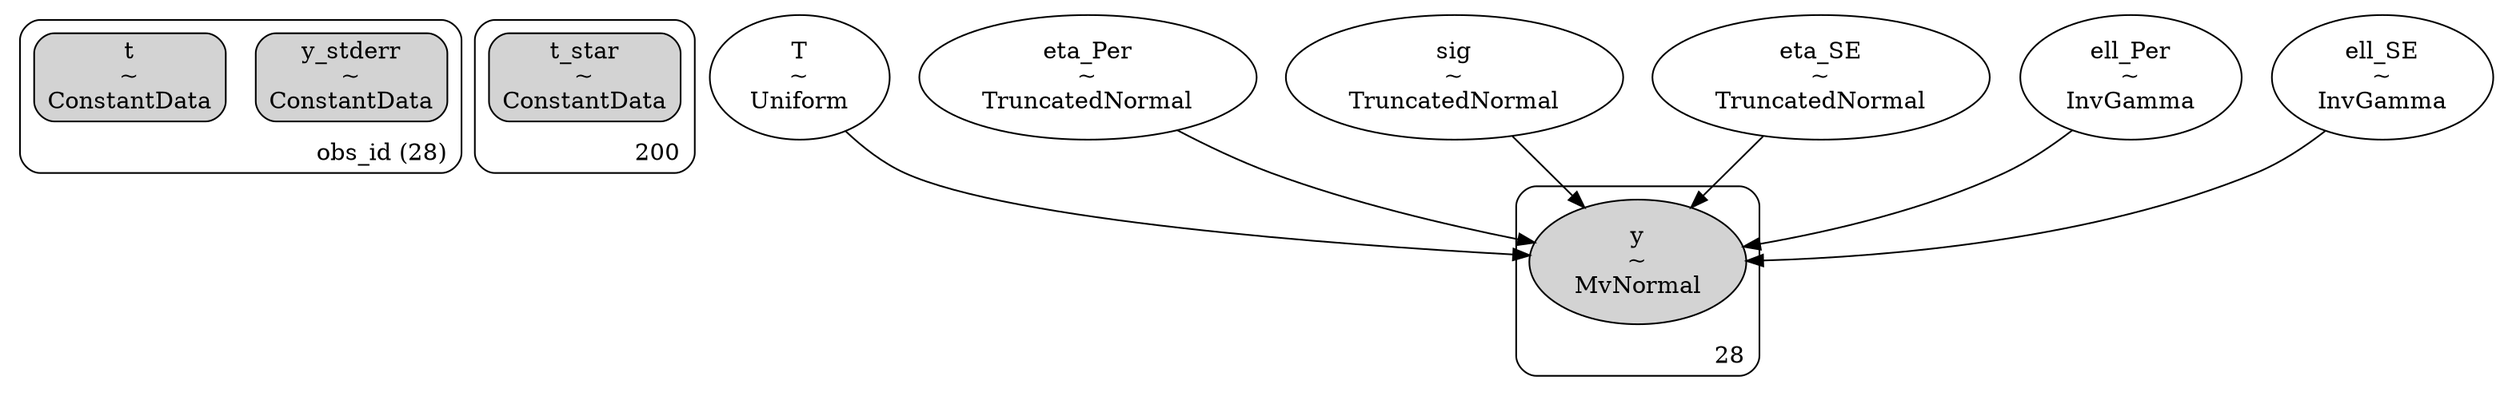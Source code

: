 digraph {
	subgraph "clusterobs_id (28)" {
		y_stderr [label="y_stderr
~
ConstantData" shape=box style="rounded, filled"]
		t [label="t
~
ConstantData" shape=box style="rounded, filled"]
		label="obs_id (28)" labeljust=r labelloc=b style=rounded
	}
	subgraph cluster200 {
		t_star [label="t_star
~
ConstantData" shape=box style="rounded, filled"]
		label=200 labeljust=r labelloc=b style=rounded
	}
	T [label="T
~
Uniform" shape=ellipse]
	eta_Per [label="eta_Per
~
TruncatedNormal" shape=ellipse]
	sig [label="sig
~
TruncatedNormal" shape=ellipse]
	eta_SE [label="eta_SE
~
TruncatedNormal" shape=ellipse]
	ell_Per [label="ell_Per
~
InvGamma" shape=ellipse]
	ell_SE [label="ell_SE
~
InvGamma" shape=ellipse]
	subgraph cluster28 {
		y [label="y
~
MvNormal" shape=ellipse style=filled]
		label=28 labeljust=r labelloc=b style=rounded
	}
	sig -> y
	T -> y
	eta_SE -> y
	ell_Per -> y
	eta_Per -> y
	ell_SE -> y
}
